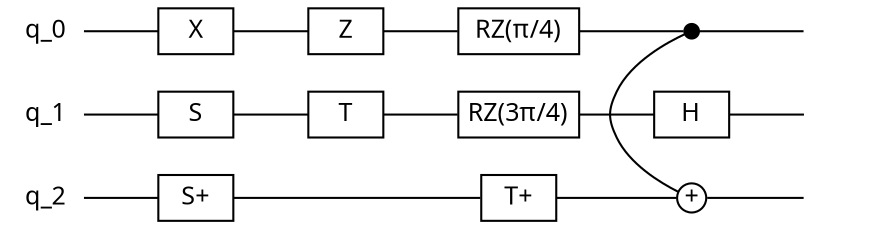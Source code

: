 graph graph_name {
  graph [
    charset = "UTF-8";
    labelloc = "t",
    labeljust = "c",
    bgcolor = white,
    fontcolor = black,
    fontsize = 14,
    style = "filled",
    rankdir = LR,
    splines = spline,
    ];
  node [
    colorscheme = "rdylgn11",
    style = "filled",
    fontsize = 12,
    fontname = "Migu 1M",
    fixedsize = true,
    ];
  edge [
    arrowhead = normal,
    ];

  node_0 [label = "q_0", shape = box, width = 0.5, height = 0.3, color = white, fillcolor = white, fontcolor = black];
  node_1 [label = "q_1", shape = box, width = 0.5, height = 0.3, color = white, fillcolor = white, fontcolor = black];
  node_2 [label = "q_2", shape = box, width = 0.5, height = 0.3, color = white, fillcolor = white, fontcolor = black];
  node_3 [label = "", shape = box, width = 0.5, height = 0.3, color = white, fillcolor = white, fontcolor = black];
  node_4 [label = "", shape = box, width = 0.5, height = 0.3, color = white, fillcolor = white, fontcolor = black];
  node_5 [label = "", shape = box, width = 0.5, height = 0.3, color = white, fillcolor = white, fontcolor = black];
  node_6 [label = "X", shape = box, width = 0.5, height = 0.3, color = black, fillcolor = white, fontcolor = black];
  node_7 [label = "Z", shape = box, width = 0.5, height = 0.3, color = black, fillcolor = white, fontcolor = black];
  node_8 [label = "S", shape = box, width = 0.5, height = 0.3, color = black, fillcolor = white, fontcolor = black];
  node_9 [label = "S+", shape = box, width = 0.5, height = 0.3, color = black, fillcolor = white, fontcolor = black];
  node_10 [label = "T", shape = box, width = 0.5, height = 0.3, color = black, fillcolor = white, fontcolor = black];
  node_11 [label = "T+", shape = box, width = 0.5, height = 0.3, color = black, fillcolor = white, fontcolor = black];
  node_12 [label = "RZ(π/4)", shape = box, width = 0.8, height = 0.3, color = black, fillcolor = white, fontcolor = black];
  node_13 [label = "RZ(3π/4)", shape = box, width = 0.8, height = 0.3, color = black, fillcolor = white, fontcolor = black];
  node_14 [label = "", shape = circle, width = 0.1, height = 0.1, color = black, fillcolor = black, fontcolor = black];
  node_15 [label = "+", shape = circle, width = 0.2, height = 0.2, color = black, fillcolor = white, fontcolor = black];
  node_16 [label = "H", shape = box, width = 0.5, height = 0.3, color = black, fillcolor = white, fontcolor = black];

  node_0 -- node_1 [style = solid, color = white];
  node_1 -- node_2 [style = solid, color = white];
  node_3 -- node_4 [style = solid, color = white];
  node_4 -- node_5 [style = solid, color = white];
  node_0 -- node_6 [style = solid, color = black];
  node_6 -- node_7 [style = solid, color = black];
  node_1 -- node_8 [style = solid, color = black];
  node_2 -- node_9 [style = solid, color = black];
  node_8 -- node_10 [style = solid, color = black];
  node_9 -- node_11 [style = solid, color = black];
  node_7 -- node_12 [style = solid, color = black];
  node_10 -- node_13 [style = solid, color = black];
  node_12 -- node_14 [style = solid, color = black];
  node_11 -- node_15 [style = solid, color = black];
  node_14 -- node_15 [style = solid, color = black];
  node_13 -- node_16 [style = solid, color = black];
  node_14 -- node_3 [style = solid, color = black];
  node_16 -- node_4 [style = solid, color = black];
  node_15 -- node_5 [style = solid, color = black];

  {rank = min; node_0; node_1; node_2; }
  {rank = max; node_3; node_4; node_5; }
  {rank = same; node_14; node_15 }
}
